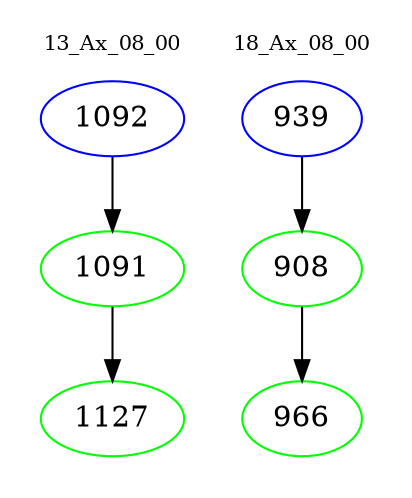 digraph{
subgraph cluster_0 {
color = white
label = "13_Ax_08_00";
fontsize=10;
T0_1092 [label="1092", color="blue"]
T0_1092 -> T0_1091 [color="black"]
T0_1091 [label="1091", color="green"]
T0_1091 -> T0_1127 [color="black"]
T0_1127 [label="1127", color="green"]
}
subgraph cluster_1 {
color = white
label = "18_Ax_08_00";
fontsize=10;
T1_939 [label="939", color="blue"]
T1_939 -> T1_908 [color="black"]
T1_908 [label="908", color="green"]
T1_908 -> T1_966 [color="black"]
T1_966 [label="966", color="green"]
}
}
